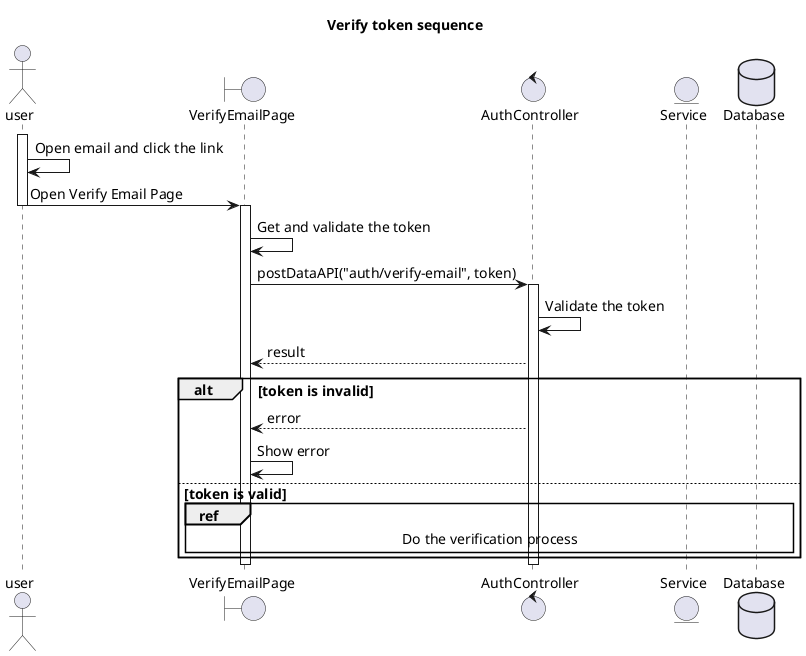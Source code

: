 
@startuml verify-email-sequence
skinparam DefaultFontName "Times New Roman"
skinparam DefaultFontSize 14

title Verify token sequence
actor user as u
boundary VerifyEmailPage as vp
control AuthController as ac
entity Service as s
database Database as db
activate u
u -> u: Open email and click the link
u -> vp: Open Verify Email Page
deactivate u
activate vp
vp -> vp: Get and validate the token
vp -> ac: postDataAPI("auth/verify-email", token)
activate ac
ac -> ac: Validate the token
ac --> vp: result
alt token is invalid
ac --> vp: error
vp -> vp: Show error
else token is valid
ref over vp, ac, s, db: Do the verification process
end
deactivate ac
deactivate vp
@enduml
